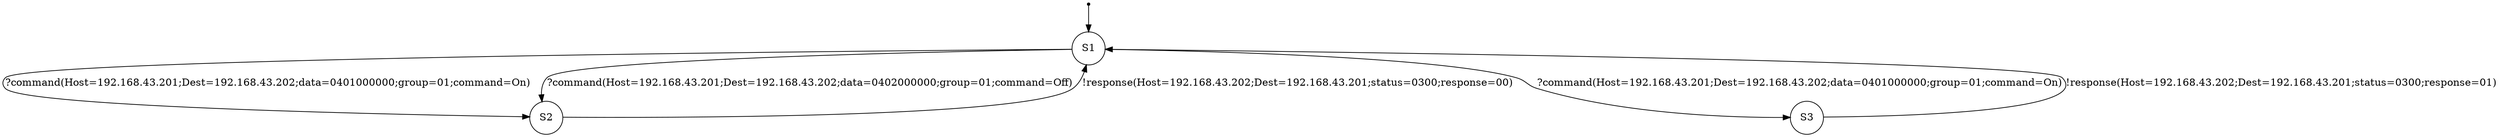digraph LTS {
S00[shape=point]
S1[label=S1,shape=circle];
S2[label=S2,shape=circle];
S3[label=S3,shape=circle];
S00 -> S1
S1 -> S2[label ="?command(Host=192.168.43.201;Dest=192.168.43.202;data=0401000000;group=01;command=On)"];
S1 -> S2[label ="?command(Host=192.168.43.201;Dest=192.168.43.202;data=0402000000;group=01;command=Off)"];
S1 -> S3[label ="?command(Host=192.168.43.201;Dest=192.168.43.202;data=0401000000;group=01;command=On)"];
S2 -> S1[label ="!response(Host=192.168.43.202;Dest=192.168.43.201;status=0300;response=00)"];
S3 -> S1[label ="!response(Host=192.168.43.202;Dest=192.168.43.201;status=0300;response=01)"];
}
